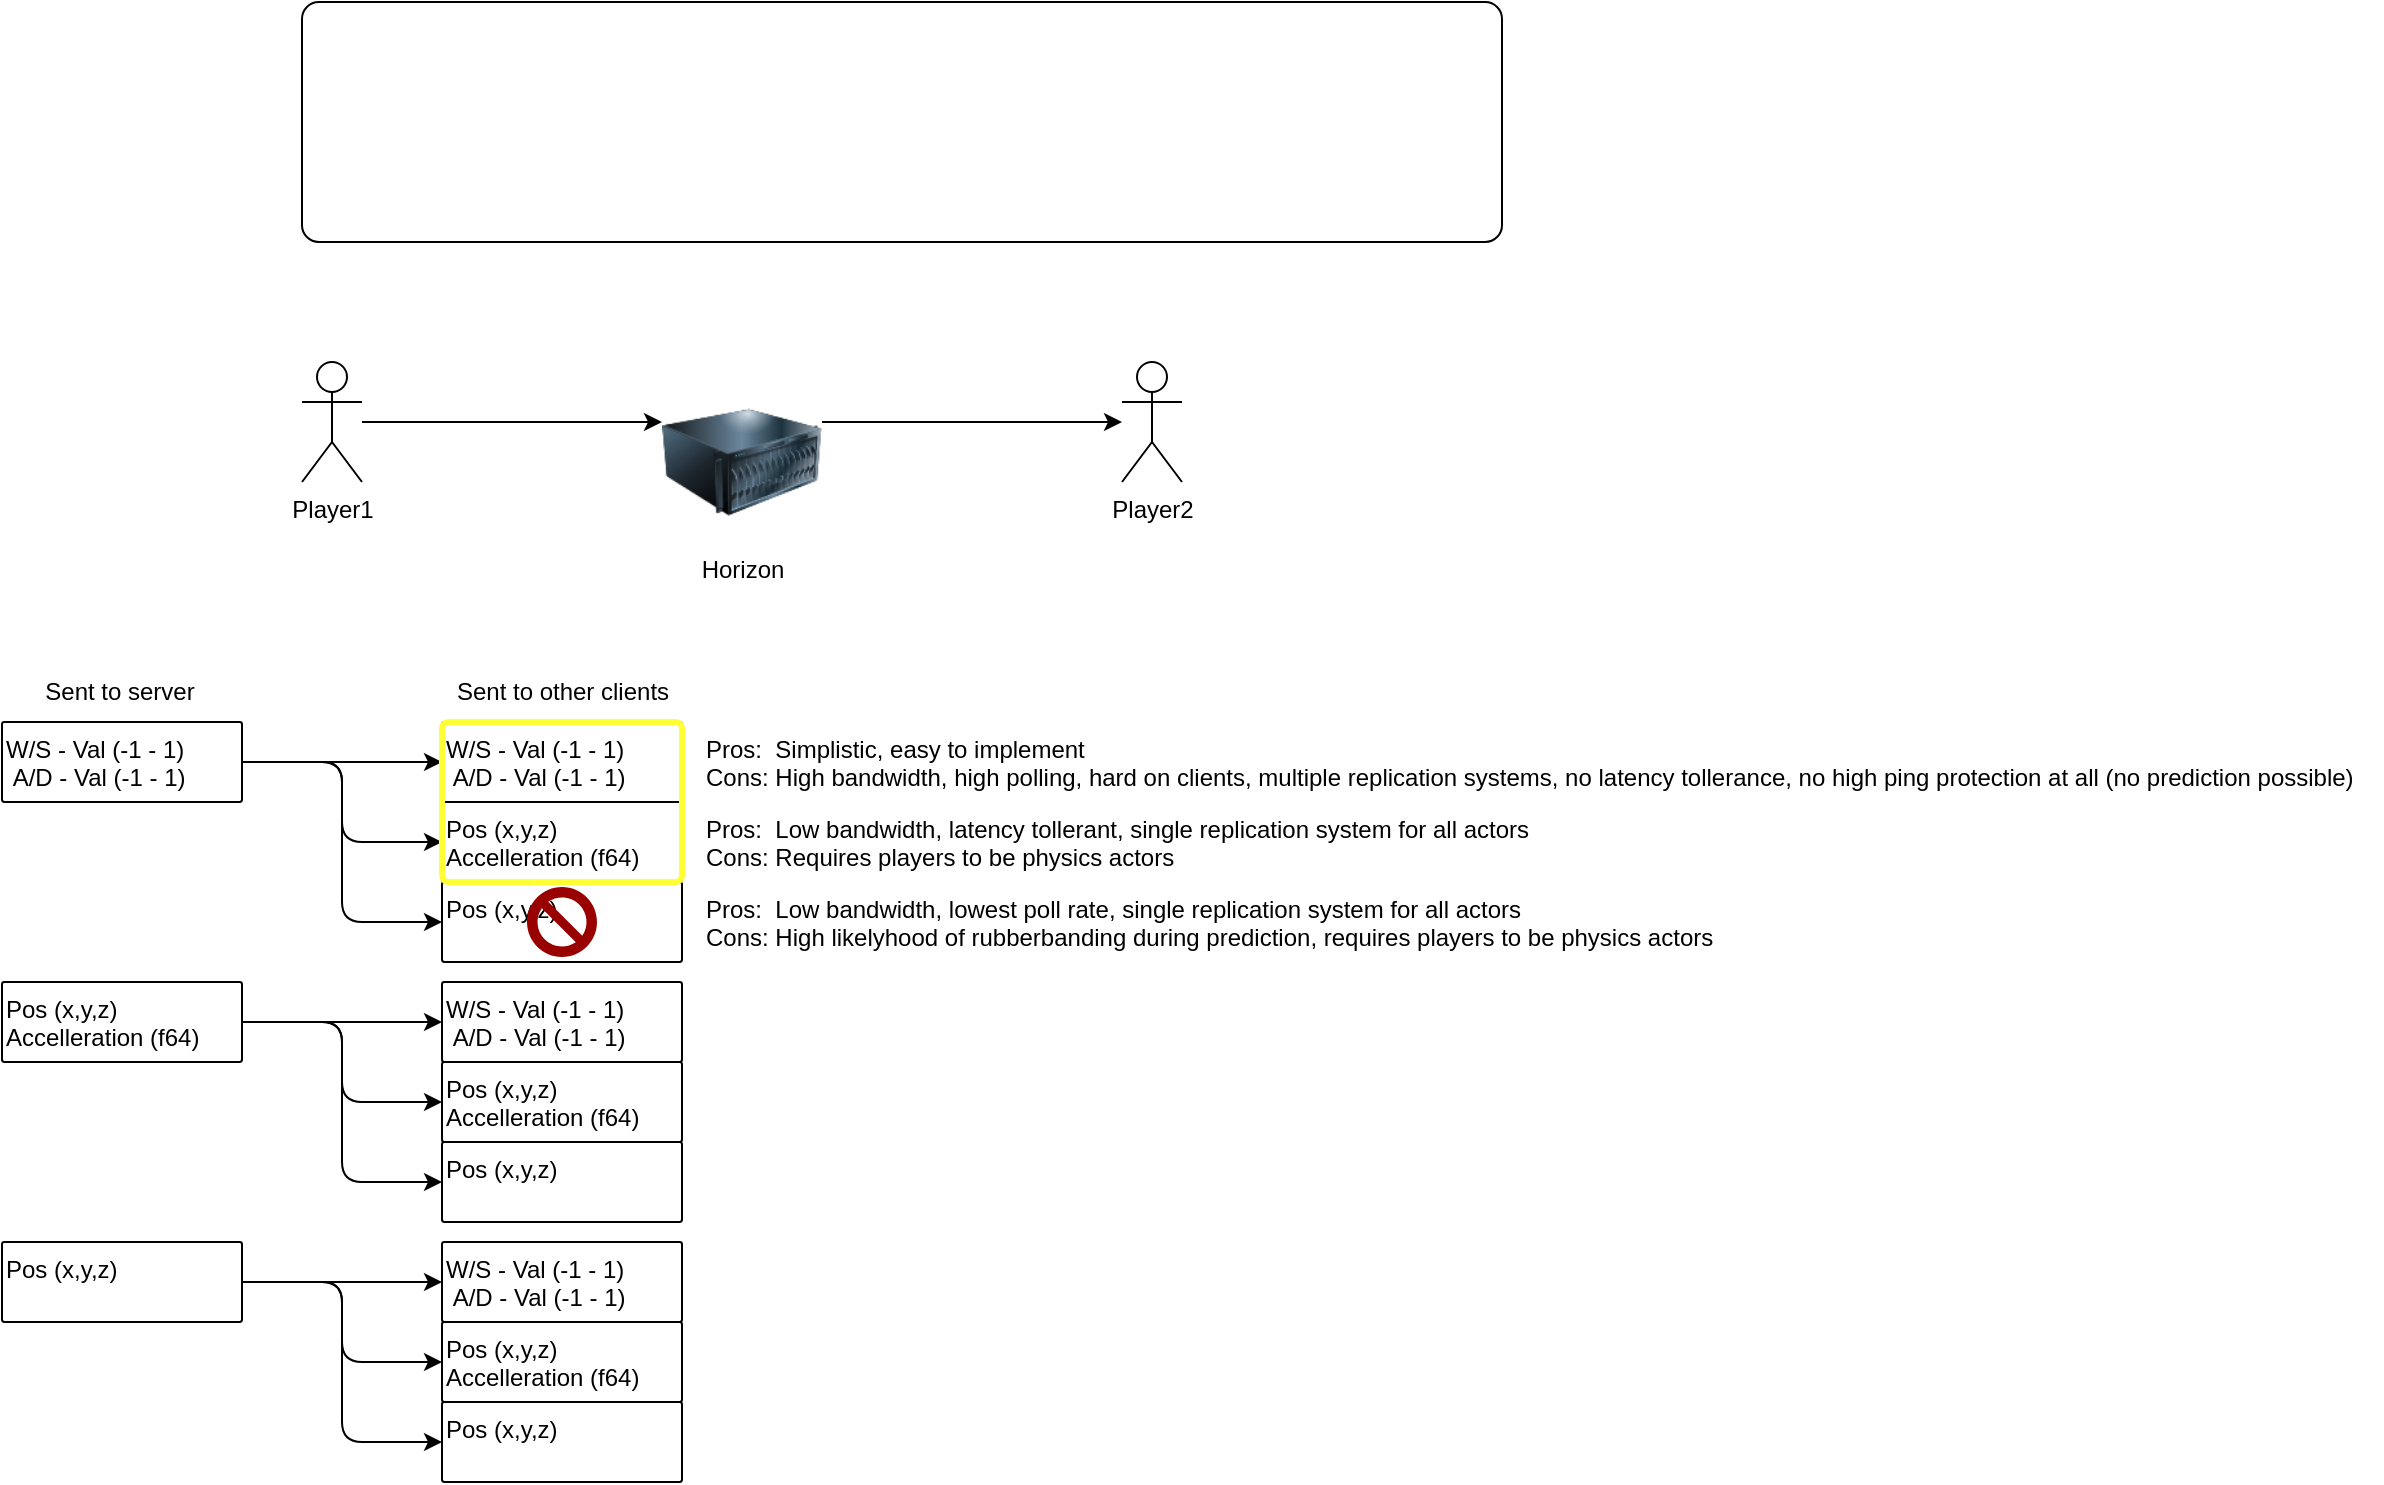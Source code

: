 <mxfile>
    <diagram id="vhpXJWoAf0WkjLF8w9Bu" name="Page-1">
        <mxGraphModel dx="131" dy="223" grid="1" gridSize="10" guides="1" tooltips="1" connect="1" arrows="1" fold="1" page="1" pageScale="1" pageWidth="850" pageHeight="1100" math="0" shadow="0">
            <root>
                <mxCell id="0"/>
                <mxCell id="1" parent="0"/>
                <mxCell id="2" value="" style="rounded=1;whiteSpace=wrap;html=1;arcSize=7;verticalAlign=top;align=left;" vertex="1" parent="1">
                    <mxGeometry x="160" y="40" width="600" height="120" as="geometry"/>
                </mxCell>
                <mxCell id="7" style="edgeStyle=none;html=1;entryX=0;entryY=0.25;entryDx=0;entryDy=0;" edge="1" parent="1" source="4" target="6">
                    <mxGeometry relative="1" as="geometry"/>
                </mxCell>
                <mxCell id="4" value="Player1" style="shape=umlActor;verticalLabelPosition=bottom;verticalAlign=top;html=1;outlineConnect=0;" vertex="1" parent="1">
                    <mxGeometry x="160" y="220" width="30" height="60" as="geometry"/>
                </mxCell>
                <mxCell id="5" value="Player2" style="shape=umlActor;verticalLabelPosition=bottom;verticalAlign=top;html=1;outlineConnect=0;" vertex="1" parent="1">
                    <mxGeometry x="570" y="220" width="30" height="60" as="geometry"/>
                </mxCell>
                <mxCell id="8" style="edgeStyle=none;html=1;exitX=1;exitY=0.25;exitDx=0;exitDy=0;" edge="1" parent="1" source="6" target="5">
                    <mxGeometry relative="1" as="geometry"/>
                </mxCell>
                <mxCell id="6" value="Horizon" style="image;html=1;image=img/lib/clip_art/computers/Server_128x128.png" vertex="1" parent="1">
                    <mxGeometry x="340" y="230" width="80" height="80" as="geometry"/>
                </mxCell>
                <mxCell id="15" style="edgeStyle=none;html=1;entryX=0;entryY=0.5;entryDx=0;entryDy=0;" edge="1" parent="1" source="9" target="10">
                    <mxGeometry relative="1" as="geometry"/>
                </mxCell>
                <mxCell id="16" style="edgeStyle=none;html=1;entryX=0;entryY=0.5;entryDx=0;entryDy=0;" edge="1" parent="1" source="9" target="11">
                    <mxGeometry relative="1" as="geometry">
                        <Array as="points">
                            <mxPoint x="180" y="420"/>
                            <mxPoint x="180" y="460"/>
                        </Array>
                    </mxGeometry>
                </mxCell>
                <mxCell id="27" style="edgeStyle=none;html=1;entryX=0;entryY=0.5;entryDx=0;entryDy=0;" edge="1" parent="1" source="9" target="26">
                    <mxGeometry relative="1" as="geometry">
                        <Array as="points">
                            <mxPoint x="180" y="420"/>
                            <mxPoint x="180" y="500"/>
                        </Array>
                    </mxGeometry>
                </mxCell>
                <mxCell id="9" value="W/S - Val (-1 - 1)&lt;br&gt;&amp;nbsp;A/D - Val (-1 - 1)&lt;br&gt;" style="rounded=1;whiteSpace=wrap;html=1;verticalAlign=top;align=left;arcSize=3;" vertex="1" parent="1">
                    <mxGeometry x="10" y="400" width="120" height="40" as="geometry"/>
                </mxCell>
                <mxCell id="10" value="W/S - Val (-1 - 1)&lt;br&gt;&amp;nbsp;A/D - Val (-1 - 1)&lt;br&gt;" style="rounded=1;whiteSpace=wrap;html=1;verticalAlign=top;align=left;arcSize=3;" vertex="1" parent="1">
                    <mxGeometry x="230" y="400" width="120" height="40" as="geometry"/>
                </mxCell>
                <mxCell id="11" value="Pos (x,y,z)&lt;br&gt;Accelleration (f64)" style="rounded=1;whiteSpace=wrap;html=1;verticalAlign=top;align=left;arcSize=3;" vertex="1" parent="1">
                    <mxGeometry x="230" y="440" width="120" height="40" as="geometry"/>
                </mxCell>
                <mxCell id="17" style="edgeStyle=none;html=1;entryX=0;entryY=0.5;entryDx=0;entryDy=0;" edge="1" parent="1" source="12" target="14">
                    <mxGeometry relative="1" as="geometry"/>
                </mxCell>
                <mxCell id="18" style="edgeStyle=none;html=1;entryX=0;entryY=0.5;entryDx=0;entryDy=0;" edge="1" parent="1" source="12" target="13">
                    <mxGeometry relative="1" as="geometry">
                        <Array as="points">
                            <mxPoint x="180" y="550"/>
                            <mxPoint x="180" y="590"/>
                        </Array>
                    </mxGeometry>
                </mxCell>
                <mxCell id="29" style="edgeStyle=none;html=1;entryX=0;entryY=0.5;entryDx=0;entryDy=0;" edge="1" parent="1" source="12" target="28">
                    <mxGeometry relative="1" as="geometry">
                        <Array as="points">
                            <mxPoint x="180" y="550"/>
                            <mxPoint x="180" y="630"/>
                        </Array>
                    </mxGeometry>
                </mxCell>
                <mxCell id="12" value="Pos (x,y,z)&lt;br&gt;Accelleration (f64)" style="rounded=1;whiteSpace=wrap;html=1;verticalAlign=top;align=left;arcSize=3;" vertex="1" parent="1">
                    <mxGeometry x="10" y="530" width="120" height="40" as="geometry"/>
                </mxCell>
                <mxCell id="13" value="Pos (x,y,z)&lt;br&gt;Accelleration (f64)" style="rounded=1;whiteSpace=wrap;html=1;verticalAlign=top;align=left;arcSize=3;" vertex="1" parent="1">
                    <mxGeometry x="230" y="570" width="120" height="40" as="geometry"/>
                </mxCell>
                <mxCell id="14" value="W/S - Val (-1 - 1)&lt;br&gt;&amp;nbsp;A/D - Val (-1 - 1)&lt;br&gt;" style="rounded=1;whiteSpace=wrap;html=1;verticalAlign=top;align=left;arcSize=3;" vertex="1" parent="1">
                    <mxGeometry x="230" y="530" width="120" height="40" as="geometry"/>
                </mxCell>
                <mxCell id="19" value="Sent to server" style="text;html=1;strokeColor=none;fillColor=none;align=center;verticalAlign=middle;whiteSpace=wrap;rounded=0;" vertex="1" parent="1">
                    <mxGeometry x="23.75" y="370" width="90" height="30" as="geometry"/>
                </mxCell>
                <mxCell id="20" value="Sent to other clients" style="text;html=1;strokeColor=none;fillColor=none;align=center;verticalAlign=middle;whiteSpace=wrap;rounded=0;" vertex="1" parent="1">
                    <mxGeometry x="232.5" y="370" width="115" height="30" as="geometry"/>
                </mxCell>
                <mxCell id="21" style="edgeStyle=none;html=1;entryX=0;entryY=0.5;entryDx=0;entryDy=0;" edge="1" parent="1" source="23" target="25">
                    <mxGeometry relative="1" as="geometry"/>
                </mxCell>
                <mxCell id="22" style="edgeStyle=none;html=1;entryX=0;entryY=0.5;entryDx=0;entryDy=0;" edge="1" parent="1" source="23" target="24">
                    <mxGeometry relative="1" as="geometry">
                        <Array as="points">
                            <mxPoint x="180" y="680"/>
                            <mxPoint x="180" y="720"/>
                        </Array>
                    </mxGeometry>
                </mxCell>
                <mxCell id="31" style="edgeStyle=none;html=1;entryX=0;entryY=0.5;entryDx=0;entryDy=0;" edge="1" parent="1" source="23" target="30">
                    <mxGeometry relative="1" as="geometry">
                        <Array as="points">
                            <mxPoint x="180" y="680"/>
                            <mxPoint x="180" y="760"/>
                        </Array>
                    </mxGeometry>
                </mxCell>
                <mxCell id="23" value="Pos (x,y,z)" style="rounded=1;whiteSpace=wrap;html=1;verticalAlign=top;align=left;arcSize=3;" vertex="1" parent="1">
                    <mxGeometry x="10" y="660" width="120" height="40" as="geometry"/>
                </mxCell>
                <mxCell id="24" value="Pos (x,y,z)&lt;br&gt;Accelleration (f64)" style="rounded=1;whiteSpace=wrap;html=1;verticalAlign=top;align=left;arcSize=3;" vertex="1" parent="1">
                    <mxGeometry x="230" y="700" width="120" height="40" as="geometry"/>
                </mxCell>
                <mxCell id="25" value="W/S - Val (-1 - 1)&lt;br&gt;&amp;nbsp;A/D - Val (-1 - 1)&lt;br&gt;" style="rounded=1;whiteSpace=wrap;html=1;verticalAlign=top;align=left;arcSize=3;" vertex="1" parent="1">
                    <mxGeometry x="230" y="660" width="120" height="40" as="geometry"/>
                </mxCell>
                <mxCell id="26" value="Pos (x,y,z)" style="rounded=1;whiteSpace=wrap;html=1;verticalAlign=top;align=left;arcSize=3;" vertex="1" parent="1">
                    <mxGeometry x="230" y="480" width="120" height="40" as="geometry"/>
                </mxCell>
                <mxCell id="28" value="Pos (x,y,z)" style="rounded=1;whiteSpace=wrap;html=1;verticalAlign=top;align=left;arcSize=3;" vertex="1" parent="1">
                    <mxGeometry x="230" y="610" width="120" height="40" as="geometry"/>
                </mxCell>
                <mxCell id="30" value="Pos (x,y,z)" style="rounded=1;whiteSpace=wrap;html=1;verticalAlign=top;align=left;arcSize=3;" vertex="1" parent="1">
                    <mxGeometry x="230" y="740" width="120" height="40" as="geometry"/>
                </mxCell>
                <mxCell id="53" value="" style="group" vertex="1" connectable="0" parent="1">
                    <mxGeometry x="360" y="400" width="840" height="120" as="geometry"/>
                </mxCell>
                <mxCell id="43" value="Pros:&amp;nbsp; Simplistic, easy to implement&lt;br&gt;Cons: High bandwidth, high polling, hard on clients, multiple replication systems, no latency tollerance, no high ping protection at all (no prediction possible)" style="text;html=1;strokeColor=none;fillColor=none;align=left;verticalAlign=top;whiteSpace=wrap;rounded=0;" vertex="1" parent="53">
                    <mxGeometry width="840" height="40" as="geometry"/>
                </mxCell>
                <mxCell id="44" value="Pros:&amp;nbsp; Low bandwidth, latency tollerant, single replication system for all actors&lt;br&gt;Cons: Requires players to be physics actors" style="text;html=1;strokeColor=none;fillColor=none;align=left;verticalAlign=top;whiteSpace=wrap;rounded=0;" vertex="1" parent="53">
                    <mxGeometry y="40" width="840" height="40" as="geometry"/>
                </mxCell>
                <mxCell id="45" value="Pros:&amp;nbsp; Low bandwidth, lowest poll rate, single replication system for all actors&lt;br&gt;Cons: High likelyhood of rubberbanding during prediction, requires players to be physics actors" style="text;html=1;strokeColor=none;fillColor=none;align=left;verticalAlign=top;whiteSpace=wrap;rounded=0;" vertex="1" parent="53">
                    <mxGeometry y="80" width="840" height="40" as="geometry"/>
                </mxCell>
                <mxCell id="54" value="" style="rounded=1;whiteSpace=wrap;html=1;fillColor=none;strokeColor=#FFFF33;strokeWidth=3;arcSize=4;" vertex="1" parent="1">
                    <mxGeometry x="230" y="400" width="120" height="80" as="geometry"/>
                </mxCell>
                <mxCell id="55" value="" style="verticalLabelPosition=bottom;verticalAlign=top;html=1;shape=mxgraph.basic.no_symbol;strokeColor=none;strokeWidth=3;fillColor=#990000;" vertex="1" parent="1">
                    <mxGeometry x="272.5" y="482.5" width="35" height="35" as="geometry"/>
                </mxCell>
            </root>
        </mxGraphModel>
    </diagram>
</mxfile>